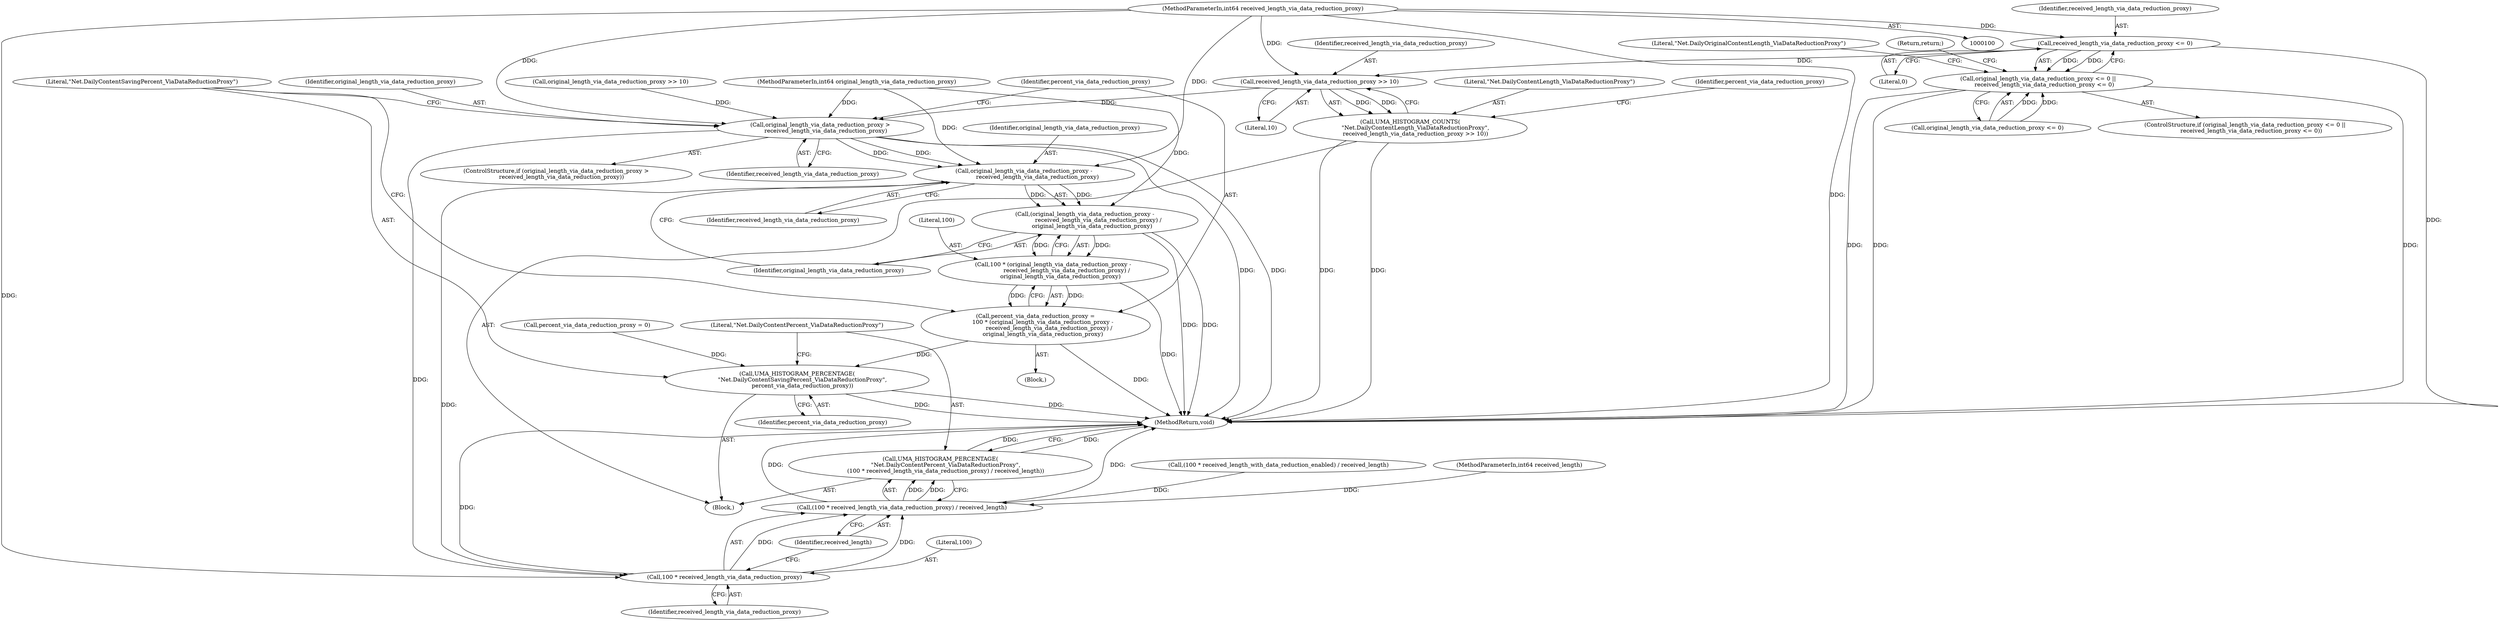 digraph "1_Chrome_828eab2216a765dea92575c290421c115b8ad028_5@del" {
"1000106" [label="(MethodParameterIn,int64 received_length_via_data_reduction_proxy)"];
"1000201" [label="(Call,received_length_via_data_reduction_proxy <= 0)"];
"1000197" [label="(Call,original_length_via_data_reduction_proxy <= 0 ||\n       received_length_via_data_reduction_proxy <= 0)"];
"1000213" [label="(Call,received_length_via_data_reduction_proxy >> 10)"];
"1000211" [label="(Call,UMA_HISTOGRAM_COUNTS(\n      \"Net.DailyContentLength_ViaDataReductionProxy\",\n      received_length_via_data_reduction_proxy >> 10))"];
"1000221" [label="(Call,original_length_via_data_reduction_proxy >\n      received_length_via_data_reduction_proxy)"];
"1000230" [label="(Call,original_length_via_data_reduction_proxy -\n               received_length_via_data_reduction_proxy)"];
"1000229" [label="(Call,(original_length_via_data_reduction_proxy -\n               received_length_via_data_reduction_proxy) /\n        original_length_via_data_reduction_proxy)"];
"1000227" [label="(Call,100 * (original_length_via_data_reduction_proxy -\n               received_length_via_data_reduction_proxy) /\n        original_length_via_data_reduction_proxy)"];
"1000225" [label="(Call,percent_via_data_reduction_proxy =\n        100 * (original_length_via_data_reduction_proxy -\n               received_length_via_data_reduction_proxy) /\n        original_length_via_data_reduction_proxy)"];
"1000234" [label="(Call,UMA_HISTOGRAM_PERCENTAGE(\n      \"Net.DailyContentSavingPercent_ViaDataReductionProxy\",\n      percent_via_data_reduction_proxy))"];
"1000240" [label="(Call,100 * received_length_via_data_reduction_proxy)"];
"1000239" [label="(Call,(100 * received_length_via_data_reduction_proxy) / received_length)"];
"1000237" [label="(Call,UMA_HISTOGRAM_PERCENTAGE(\n      \"Net.DailyContentPercent_ViaDataReductionProxy\",\n      (100 * received_length_via_data_reduction_proxy) / received_length))"];
"1000242" [label="(Identifier,received_length_via_data_reduction_proxy)"];
"1000208" [label="(Call,original_length_via_data_reduction_proxy >> 10)"];
"1000229" [label="(Call,(original_length_via_data_reduction_proxy -\n               received_length_via_data_reduction_proxy) /\n        original_length_via_data_reduction_proxy)"];
"1000215" [label="(Literal,10)"];
"1000201" [label="(Call,received_length_via_data_reduction_proxy <= 0)"];
"1000225" [label="(Call,percent_via_data_reduction_proxy =\n        100 * (original_length_via_data_reduction_proxy -\n               received_length_via_data_reduction_proxy) /\n        original_length_via_data_reduction_proxy)"];
"1000213" [label="(Call,received_length_via_data_reduction_proxy >> 10)"];
"1000235" [label="(Literal,\"Net.DailyContentSavingPercent_ViaDataReductionProxy\")"];
"1000234" [label="(Call,UMA_HISTOGRAM_PERCENTAGE(\n      \"Net.DailyContentSavingPercent_ViaDataReductionProxy\",\n      percent_via_data_reduction_proxy))"];
"1000218" [label="(Identifier,percent_via_data_reduction_proxy)"];
"1000202" [label="(Identifier,received_length_via_data_reduction_proxy)"];
"1000107" [label="(Block,)"];
"1000106" [label="(MethodParameterIn,int64 received_length_via_data_reduction_proxy)"];
"1000230" [label="(Call,original_length_via_data_reduction_proxy -\n               received_length_via_data_reduction_proxy)"];
"1000227" [label="(Call,100 * (original_length_via_data_reduction_proxy -\n               received_length_via_data_reduction_proxy) /\n        original_length_via_data_reduction_proxy)"];
"1000205" [label="(Return,return;)"];
"1000223" [label="(Identifier,received_length_via_data_reduction_proxy)"];
"1000231" [label="(Identifier,original_length_via_data_reduction_proxy)"];
"1000191" [label="(Call,(100 * received_length_with_data_reduction_enabled) / received_length)"];
"1000214" [label="(Identifier,received_length_via_data_reduction_proxy)"];
"1000196" [label="(ControlStructure,if (original_length_via_data_reduction_proxy <= 0 ||\n       received_length_via_data_reduction_proxy <= 0))"];
"1000226" [label="(Identifier,percent_via_data_reduction_proxy)"];
"1000240" [label="(Call,100 * received_length_via_data_reduction_proxy)"];
"1000239" [label="(Call,(100 * received_length_via_data_reduction_proxy) / received_length)"];
"1000102" [label="(MethodParameterIn,int64 received_length)"];
"1000232" [label="(Identifier,received_length_via_data_reduction_proxy)"];
"1000203" [label="(Literal,0)"];
"1000217" [label="(Call,percent_via_data_reduction_proxy = 0)"];
"1000212" [label="(Literal,\"Net.DailyContentLength_ViaDataReductionProxy\")"];
"1000198" [label="(Call,original_length_via_data_reduction_proxy <= 0)"];
"1000236" [label="(Identifier,percent_via_data_reduction_proxy)"];
"1000238" [label="(Literal,\"Net.DailyContentPercent_ViaDataReductionProxy\")"];
"1000243" [label="(Identifier,received_length)"];
"1000237" [label="(Call,UMA_HISTOGRAM_PERCENTAGE(\n      \"Net.DailyContentPercent_ViaDataReductionProxy\",\n      (100 * received_length_via_data_reduction_proxy) / received_length))"];
"1000224" [label="(Block,)"];
"1000105" [label="(MethodParameterIn,int64 original_length_via_data_reduction_proxy)"];
"1000244" [label="(MethodReturn,void)"];
"1000197" [label="(Call,original_length_via_data_reduction_proxy <= 0 ||\n       received_length_via_data_reduction_proxy <= 0)"];
"1000241" [label="(Literal,100)"];
"1000221" [label="(Call,original_length_via_data_reduction_proxy >\n      received_length_via_data_reduction_proxy)"];
"1000222" [label="(Identifier,original_length_via_data_reduction_proxy)"];
"1000228" [label="(Literal,100)"];
"1000211" [label="(Call,UMA_HISTOGRAM_COUNTS(\n      \"Net.DailyContentLength_ViaDataReductionProxy\",\n      received_length_via_data_reduction_proxy >> 10))"];
"1000233" [label="(Identifier,original_length_via_data_reduction_proxy)"];
"1000220" [label="(ControlStructure,if (original_length_via_data_reduction_proxy >\n      received_length_via_data_reduction_proxy))"];
"1000207" [label="(Literal,\"Net.DailyOriginalContentLength_ViaDataReductionProxy\")"];
"1000106" -> "1000100"  [label="AST: "];
"1000106" -> "1000244"  [label="DDG: "];
"1000106" -> "1000201"  [label="DDG: "];
"1000106" -> "1000213"  [label="DDG: "];
"1000106" -> "1000221"  [label="DDG: "];
"1000106" -> "1000230"  [label="DDG: "];
"1000106" -> "1000240"  [label="DDG: "];
"1000201" -> "1000197"  [label="AST: "];
"1000201" -> "1000203"  [label="CFG: "];
"1000202" -> "1000201"  [label="AST: "];
"1000203" -> "1000201"  [label="AST: "];
"1000197" -> "1000201"  [label="CFG: "];
"1000201" -> "1000244"  [label="DDG: "];
"1000201" -> "1000197"  [label="DDG: "];
"1000201" -> "1000197"  [label="DDG: "];
"1000201" -> "1000213"  [label="DDG: "];
"1000197" -> "1000196"  [label="AST: "];
"1000197" -> "1000198"  [label="CFG: "];
"1000198" -> "1000197"  [label="AST: "];
"1000205" -> "1000197"  [label="CFG: "];
"1000207" -> "1000197"  [label="CFG: "];
"1000197" -> "1000244"  [label="DDG: "];
"1000197" -> "1000244"  [label="DDG: "];
"1000197" -> "1000244"  [label="DDG: "];
"1000198" -> "1000197"  [label="DDG: "];
"1000198" -> "1000197"  [label="DDG: "];
"1000213" -> "1000211"  [label="AST: "];
"1000213" -> "1000215"  [label="CFG: "];
"1000214" -> "1000213"  [label="AST: "];
"1000215" -> "1000213"  [label="AST: "];
"1000211" -> "1000213"  [label="CFG: "];
"1000213" -> "1000211"  [label="DDG: "];
"1000213" -> "1000211"  [label="DDG: "];
"1000213" -> "1000221"  [label="DDG: "];
"1000211" -> "1000107"  [label="AST: "];
"1000212" -> "1000211"  [label="AST: "];
"1000218" -> "1000211"  [label="CFG: "];
"1000211" -> "1000244"  [label="DDG: "];
"1000211" -> "1000244"  [label="DDG: "];
"1000221" -> "1000220"  [label="AST: "];
"1000221" -> "1000223"  [label="CFG: "];
"1000222" -> "1000221"  [label="AST: "];
"1000223" -> "1000221"  [label="AST: "];
"1000226" -> "1000221"  [label="CFG: "];
"1000235" -> "1000221"  [label="CFG: "];
"1000221" -> "1000244"  [label="DDG: "];
"1000221" -> "1000244"  [label="DDG: "];
"1000208" -> "1000221"  [label="DDG: "];
"1000105" -> "1000221"  [label="DDG: "];
"1000221" -> "1000230"  [label="DDG: "];
"1000221" -> "1000230"  [label="DDG: "];
"1000221" -> "1000240"  [label="DDG: "];
"1000230" -> "1000229"  [label="AST: "];
"1000230" -> "1000232"  [label="CFG: "];
"1000231" -> "1000230"  [label="AST: "];
"1000232" -> "1000230"  [label="AST: "];
"1000233" -> "1000230"  [label="CFG: "];
"1000230" -> "1000229"  [label="DDG: "];
"1000230" -> "1000229"  [label="DDG: "];
"1000105" -> "1000230"  [label="DDG: "];
"1000230" -> "1000240"  [label="DDG: "];
"1000229" -> "1000227"  [label="AST: "];
"1000229" -> "1000233"  [label="CFG: "];
"1000233" -> "1000229"  [label="AST: "];
"1000227" -> "1000229"  [label="CFG: "];
"1000229" -> "1000244"  [label="DDG: "];
"1000229" -> "1000244"  [label="DDG: "];
"1000229" -> "1000227"  [label="DDG: "];
"1000229" -> "1000227"  [label="DDG: "];
"1000105" -> "1000229"  [label="DDG: "];
"1000227" -> "1000225"  [label="AST: "];
"1000228" -> "1000227"  [label="AST: "];
"1000225" -> "1000227"  [label="CFG: "];
"1000227" -> "1000244"  [label="DDG: "];
"1000227" -> "1000225"  [label="DDG: "];
"1000227" -> "1000225"  [label="DDG: "];
"1000225" -> "1000224"  [label="AST: "];
"1000226" -> "1000225"  [label="AST: "];
"1000235" -> "1000225"  [label="CFG: "];
"1000225" -> "1000244"  [label="DDG: "];
"1000225" -> "1000234"  [label="DDG: "];
"1000234" -> "1000107"  [label="AST: "];
"1000234" -> "1000236"  [label="CFG: "];
"1000235" -> "1000234"  [label="AST: "];
"1000236" -> "1000234"  [label="AST: "];
"1000238" -> "1000234"  [label="CFG: "];
"1000234" -> "1000244"  [label="DDG: "];
"1000234" -> "1000244"  [label="DDG: "];
"1000217" -> "1000234"  [label="DDG: "];
"1000240" -> "1000239"  [label="AST: "];
"1000240" -> "1000242"  [label="CFG: "];
"1000241" -> "1000240"  [label="AST: "];
"1000242" -> "1000240"  [label="AST: "];
"1000243" -> "1000240"  [label="CFG: "];
"1000240" -> "1000244"  [label="DDG: "];
"1000240" -> "1000239"  [label="DDG: "];
"1000240" -> "1000239"  [label="DDG: "];
"1000239" -> "1000237"  [label="AST: "];
"1000239" -> "1000243"  [label="CFG: "];
"1000243" -> "1000239"  [label="AST: "];
"1000237" -> "1000239"  [label="CFG: "];
"1000239" -> "1000244"  [label="DDG: "];
"1000239" -> "1000244"  [label="DDG: "];
"1000239" -> "1000237"  [label="DDG: "];
"1000239" -> "1000237"  [label="DDG: "];
"1000191" -> "1000239"  [label="DDG: "];
"1000102" -> "1000239"  [label="DDG: "];
"1000237" -> "1000107"  [label="AST: "];
"1000238" -> "1000237"  [label="AST: "];
"1000244" -> "1000237"  [label="CFG: "];
"1000237" -> "1000244"  [label="DDG: "];
"1000237" -> "1000244"  [label="DDG: "];
}
